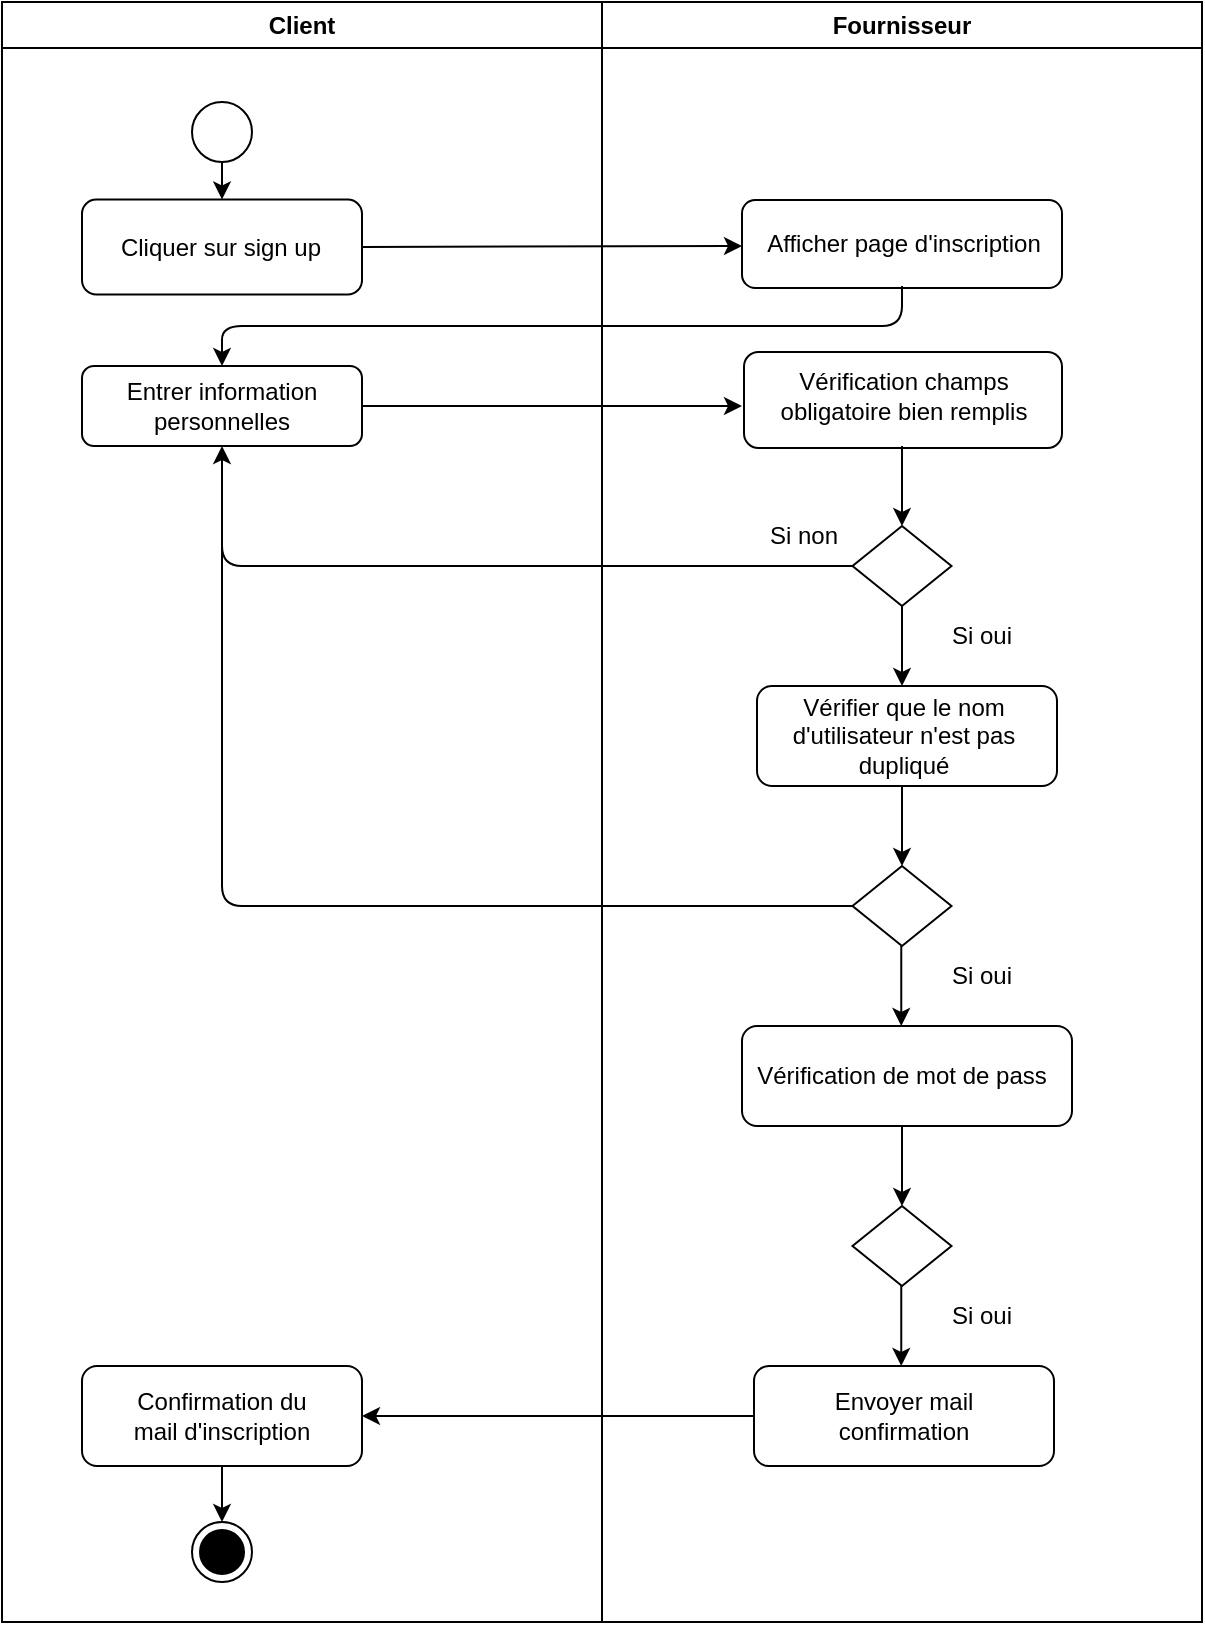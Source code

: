 <mxfile>
    <diagram id="8A6zc9eSVUqw2W_pLJHb" name="第 1 页">
        <mxGraphModel dx="938" dy="728" grid="1" gridSize="10" guides="1" tooltips="1" connect="1" arrows="1" fold="1" page="1" pageScale="1" pageWidth="827" pageHeight="1169" math="0" shadow="0">
            <root>
                <mxCell id="0"/>
                <mxCell id="1" parent="0"/>
                <mxCell id="11" value="Fournisseur" style="swimlane;whiteSpace=wrap;html=1;fontSize=12;" parent="1" vertex="1">
                    <mxGeometry x="370" y="50" width="300" height="810" as="geometry"/>
                </mxCell>
                <mxCell id="72" value="" style="rounded=1;whiteSpace=wrap;html=1;" vertex="1" parent="11">
                    <mxGeometry x="71" y="175" width="159" height="48" as="geometry"/>
                </mxCell>
                <mxCell id="71" value="" style="rounded=1;whiteSpace=wrap;html=1;" vertex="1" parent="11">
                    <mxGeometry x="70" y="99" width="160" height="44" as="geometry"/>
                </mxCell>
                <mxCell id="70" value="" style="rounded=1;whiteSpace=wrap;html=1;" vertex="1" parent="11">
                    <mxGeometry x="77.5" y="342" width="150" height="50" as="geometry"/>
                </mxCell>
                <mxCell id="69" value="" style="rounded=1;whiteSpace=wrap;html=1;" vertex="1" parent="11">
                    <mxGeometry x="70" y="512" width="165" height="50" as="geometry"/>
                </mxCell>
                <mxCell id="68" value="" style="rounded=1;whiteSpace=wrap;html=1;" vertex="1" parent="11">
                    <mxGeometry x="76" y="682" width="150" height="50" as="geometry"/>
                </mxCell>
                <mxCell id="18" value="Afficher page d'inscription" style="text;html=1;strokeColor=none;fillColor=none;align=center;verticalAlign=middle;whiteSpace=wrap;rounded=0;fontSize=12;" parent="11" vertex="1">
                    <mxGeometry x="41" y="106" width="220" height="30" as="geometry"/>
                </mxCell>
                <mxCell id="25" value="Vérification champs obligatoire bien remplis" style="text;html=1;strokeColor=none;fillColor=none;align=center;verticalAlign=middle;whiteSpace=wrap;rounded=0;fontSize=12;" parent="11" vertex="1">
                    <mxGeometry x="71" y="182" width="160" height="30" as="geometry"/>
                </mxCell>
                <mxCell id="27" value="" style="endArrow=classic;html=1;fontSize=12;exitX=0.5;exitY=1;exitDx=0;exitDy=0;" parent="11" edge="1">
                    <mxGeometry width="50" height="50" relative="1" as="geometry">
                        <mxPoint x="150" y="222" as="sourcePoint"/>
                        <mxPoint x="150" y="262" as="targetPoint"/>
                    </mxGeometry>
                </mxCell>
                <mxCell id="28" value="" style="rhombus;whiteSpace=wrap;html=1;fontSize=12;" parent="11" vertex="1">
                    <mxGeometry x="125.25" y="262" width="49.5" height="40" as="geometry"/>
                </mxCell>
                <mxCell id="31" value="Si non" style="text;html=1;strokeColor=none;fillColor=none;align=center;verticalAlign=middle;whiteSpace=wrap;rounded=0;fontSize=12;" parent="11" vertex="1">
                    <mxGeometry x="71" y="252" width="60" height="30" as="geometry"/>
                </mxCell>
                <mxCell id="33" value="Si oui" style="text;html=1;strokeColor=none;fillColor=none;align=center;verticalAlign=middle;whiteSpace=wrap;rounded=0;fontSize=12;movable=1;resizable=1;rotatable=1;deletable=1;editable=1;connectable=1;" parent="11" vertex="1">
                    <mxGeometry x="160" y="302" width="60" height="30" as="geometry"/>
                </mxCell>
                <mxCell id="36" value="Vérifier que le nom d'utilisateur n'est pas dupliqué" style="text;html=1;strokeColor=none;fillColor=none;align=center;verticalAlign=middle;whiteSpace=wrap;rounded=0;fontSize=12;" parent="11" vertex="1">
                    <mxGeometry x="71" y="354.5" width="160" height="25" as="geometry"/>
                </mxCell>
                <mxCell id="39" value="Si oui" style="text;html=1;strokeColor=none;fillColor=none;align=center;verticalAlign=middle;whiteSpace=wrap;rounded=0;fontSize=12;movable=1;resizable=1;rotatable=1;deletable=1;editable=1;connectable=1;" vertex="1" parent="11">
                    <mxGeometry x="160" y="472" width="60" height="30" as="geometry"/>
                </mxCell>
                <mxCell id="40" value="" style="endArrow=classic;html=1;fontSize=12;exitX=0.5;exitY=1;exitDx=0;exitDy=0;movable=1;resizable=1;rotatable=1;deletable=1;editable=1;connectable=1;" edge="1" parent="11">
                    <mxGeometry width="50" height="50" relative="1" as="geometry">
                        <mxPoint x="150" y="392" as="sourcePoint"/>
                        <mxPoint x="150" y="432" as="targetPoint"/>
                    </mxGeometry>
                </mxCell>
                <mxCell id="42" value="" style="rhombus;whiteSpace=wrap;html=1;fontSize=12;" vertex="1" parent="11">
                    <mxGeometry x="125.25" y="432" width="49.5" height="40" as="geometry"/>
                </mxCell>
                <mxCell id="43" value="" style="endArrow=classic;html=1;fontSize=12;movable=1;resizable=1;rotatable=1;deletable=1;editable=1;connectable=1;" edge="1" parent="11">
                    <mxGeometry width="50" height="50" relative="1" as="geometry">
                        <mxPoint x="149.63" y="472" as="sourcePoint"/>
                        <mxPoint x="149.63" y="512.0" as="targetPoint"/>
                    </mxGeometry>
                </mxCell>
                <mxCell id="44" value="Vérification de mot de pass" style="text;html=1;strokeColor=none;fillColor=none;align=center;verticalAlign=middle;whiteSpace=wrap;rounded=0;" vertex="1" parent="11">
                    <mxGeometry x="50" y="522" width="200" height="30" as="geometry"/>
                </mxCell>
                <mxCell id="47" value="Si oui" style="text;html=1;strokeColor=none;fillColor=none;align=center;verticalAlign=middle;whiteSpace=wrap;rounded=0;fontSize=12;movable=1;resizable=1;rotatable=1;deletable=1;editable=1;connectable=1;" vertex="1" parent="11">
                    <mxGeometry x="160" y="642" width="60" height="30" as="geometry"/>
                </mxCell>
                <mxCell id="48" value="" style="endArrow=classic;html=1;fontSize=12;exitX=0.5;exitY=1;exitDx=0;exitDy=0;movable=1;resizable=1;rotatable=1;deletable=1;editable=1;connectable=1;" edge="1" parent="11">
                    <mxGeometry width="50" height="50" relative="1" as="geometry">
                        <mxPoint x="150" y="562" as="sourcePoint"/>
                        <mxPoint x="150" y="602" as="targetPoint"/>
                    </mxGeometry>
                </mxCell>
                <mxCell id="49" value="" style="rhombus;whiteSpace=wrap;html=1;fontSize=12;" vertex="1" parent="11">
                    <mxGeometry x="125.25" y="602" width="49.5" height="40" as="geometry"/>
                </mxCell>
                <mxCell id="50" value="" style="endArrow=classic;html=1;fontSize=12;movable=1;resizable=1;rotatable=1;deletable=1;editable=1;connectable=1;" edge="1" parent="11">
                    <mxGeometry width="50" height="50" relative="1" as="geometry">
                        <mxPoint x="149.63" y="642" as="sourcePoint"/>
                        <mxPoint x="149.63" y="682" as="targetPoint"/>
                    </mxGeometry>
                </mxCell>
                <mxCell id="52" value="Envoyer mail confirmation" style="text;html=1;strokeColor=none;fillColor=none;align=center;verticalAlign=middle;whiteSpace=wrap;rounded=0;" vertex="1" parent="11">
                    <mxGeometry x="86" y="692" width="130" height="30" as="geometry"/>
                </mxCell>
                <mxCell id="10" value="Client" style="swimlane;whiteSpace=wrap;html=1;fontSize=12;" parent="1" vertex="1">
                    <mxGeometry x="70" y="50" width="300" height="810" as="geometry"/>
                </mxCell>
                <mxCell id="62" value="" style="rounded=1;whiteSpace=wrap;html=1;" vertex="1" parent="10">
                    <mxGeometry x="40" y="182" width="140" height="40" as="geometry"/>
                </mxCell>
                <mxCell id="60" value="" style="rounded=1;whiteSpace=wrap;html=1;" vertex="1" parent="10">
                    <mxGeometry x="40" y="98.75" width="140" height="47.5" as="geometry"/>
                </mxCell>
                <mxCell id="13" value="Cliquer sur sign up" style="text;html=1;strokeColor=none;fillColor=none;align=center;verticalAlign=middle;whiteSpace=wrap;rounded=0;fontSize=12;" parent="10" vertex="1">
                    <mxGeometry x="57" y="107.5" width="105" height="30" as="geometry"/>
                </mxCell>
                <mxCell id="24" value="Entrer information personnelles" style="text;html=1;strokeColor=none;fillColor=none;align=center;verticalAlign=middle;whiteSpace=wrap;rounded=0;fontSize=12;" parent="10" vertex="1">
                    <mxGeometry x="55" y="187" width="110" height="30" as="geometry"/>
                </mxCell>
                <mxCell id="57" value="" style="rounded=1;whiteSpace=wrap;html=1;movable=1;resizable=1;rotatable=1;deletable=1;editable=1;connectable=1;" vertex="1" parent="10">
                    <mxGeometry x="40" y="682" width="140" height="50" as="geometry"/>
                </mxCell>
                <mxCell id="56" value="Confirmation du mail d'inscription" style="text;html=1;strokeColor=none;fillColor=none;align=center;verticalAlign=middle;whiteSpace=wrap;rounded=0;" vertex="1" parent="10">
                    <mxGeometry x="55" y="692" width="110" height="30" as="geometry"/>
                </mxCell>
                <mxCell id="59" value="" style="ellipse;" vertex="1" parent="10">
                    <mxGeometry x="95" y="50" width="30" height="30" as="geometry"/>
                </mxCell>
                <mxCell id="61" value="" style="endArrow=classic;html=1;exitX=0.5;exitY=1;exitDx=0;exitDy=0;entryX=0.5;entryY=0;entryDx=0;entryDy=0;" edge="1" parent="10" source="59" target="60">
                    <mxGeometry width="50" height="50" relative="1" as="geometry">
                        <mxPoint x="230" y="310" as="sourcePoint"/>
                        <mxPoint x="280" y="260" as="targetPoint"/>
                    </mxGeometry>
                </mxCell>
                <mxCell id="64" value="" style="ellipse;html=1;shape=endState;fillColor=strokeColor;" vertex="1" parent="10">
                    <mxGeometry x="95" y="760" width="30" height="30" as="geometry"/>
                </mxCell>
                <mxCell id="67" value="" style="endArrow=classic;html=1;exitX=0.5;exitY=1;exitDx=0;exitDy=0;entryX=0.5;entryY=0;entryDx=0;entryDy=0;" edge="1" parent="10" source="57" target="64">
                    <mxGeometry width="50" height="50" relative="1" as="geometry">
                        <mxPoint x="230" y="580" as="sourcePoint"/>
                        <mxPoint x="280" y="530" as="targetPoint"/>
                    </mxGeometry>
                </mxCell>
                <mxCell id="14" value="" style="endArrow=classic;html=1;fontSize=12;exitX=1;exitY=0.5;exitDx=0;exitDy=0;" parent="1" source="60" edge="1">
                    <mxGeometry width="50" height="50" relative="1" as="geometry">
                        <mxPoint x="260" y="172.5" as="sourcePoint"/>
                        <mxPoint x="440" y="172" as="targetPoint"/>
                    </mxGeometry>
                </mxCell>
                <mxCell id="19" value="" style="endArrow=classic;html=1;fontSize=12;exitX=0.5;exitY=1;exitDx=0;exitDy=0;entryX=0.5;entryY=0;entryDx=0;entryDy=0;" parent="1" edge="1">
                    <mxGeometry width="50" height="50" relative="1" as="geometry">
                        <mxPoint x="520" y="192.0" as="sourcePoint"/>
                        <mxPoint x="180.0" y="232" as="targetPoint"/>
                        <Array as="points">
                            <mxPoint x="520" y="212"/>
                            <mxPoint x="180" y="212"/>
                        </Array>
                    </mxGeometry>
                </mxCell>
                <mxCell id="23" value="" style="edgeStyle=none;html=1;fontSize=12;exitX=1;exitY=0.5;exitDx=0;exitDy=0;entryX=0;entryY=0.5;entryDx=0;entryDy=0;" parent="1" edge="1">
                    <mxGeometry relative="1" as="geometry">
                        <mxPoint x="250" y="252" as="sourcePoint"/>
                        <mxPoint x="440" y="252" as="targetPoint"/>
                    </mxGeometry>
                </mxCell>
                <mxCell id="29" value="" style="endArrow=classic;html=1;fontSize=12;exitX=0;exitY=0.5;exitDx=0;exitDy=0;entryX=0.5;entryY=1;entryDx=0;entryDy=0;" parent="1" source="28" edge="1">
                    <mxGeometry width="50" height="50" relative="1" as="geometry">
                        <mxPoint x="480" y="282" as="sourcePoint"/>
                        <mxPoint x="180.0" y="272" as="targetPoint"/>
                        <Array as="points">
                            <mxPoint x="180" y="332"/>
                        </Array>
                    </mxGeometry>
                </mxCell>
                <mxCell id="32" value="" style="endArrow=classic;html=1;fontSize=12;exitX=0.5;exitY=1;exitDx=0;exitDy=0;movable=1;resizable=1;rotatable=1;deletable=1;editable=1;connectable=1;" parent="1" source="28" edge="1">
                    <mxGeometry width="50" height="50" relative="1" as="geometry">
                        <mxPoint x="480" y="282" as="sourcePoint"/>
                        <mxPoint x="520" y="392" as="targetPoint"/>
                    </mxGeometry>
                </mxCell>
                <mxCell id="46" value="" style="endArrow=none;html=1;exitX=0;exitY=0.5;exitDx=0;exitDy=0;" edge="1" parent="1" source="42">
                    <mxGeometry width="50" height="50" relative="1" as="geometry">
                        <mxPoint x="430" y="452" as="sourcePoint"/>
                        <mxPoint x="180" y="322" as="targetPoint"/>
                        <Array as="points">
                            <mxPoint x="180" y="502"/>
                        </Array>
                    </mxGeometry>
                </mxCell>
                <mxCell id="53" value="" style="endArrow=classic;html=1;exitX=0;exitY=0.5;exitDx=0;exitDy=0;entryX=1;entryY=0.5;entryDx=0;entryDy=0;" edge="1" parent="1" source="68">
                    <mxGeometry width="50" height="50" relative="1" as="geometry">
                        <mxPoint x="450.5" y="757" as="sourcePoint"/>
                        <mxPoint x="250" y="757" as="targetPoint"/>
                    </mxGeometry>
                </mxCell>
            </root>
        </mxGraphModel>
    </diagram>
</mxfile>